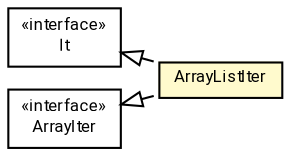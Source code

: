#!/usr/local/bin/dot
#
# Class diagram 
# Generated by UMLGraph version R5_7_2-60-g0e99a6 (http://www.spinellis.gr/umlgraph/)
#

digraph G {
	graph [fontnames="svg"]
	edge [fontname="Roboto",fontsize=7,labelfontname="Roboto",labelfontsize=7,color="black"];
	node [fontname="Roboto",fontcolor="black",fontsize=8,shape=plaintext,margin=0,width=0,height=0];
	nodesep=0.15;
	ranksep=0.25;
	rankdir=LR;
	// de.lmu.ifi.dbs.elki.utilities.datastructures.iterator.It<O>
	c1615990 [label=<<table title="de.lmu.ifi.dbs.elki.utilities.datastructures.iterator.It" border="0" cellborder="1" cellspacing="0" cellpadding="2" href="It.html" target="_parent">
		<tr><td><table border="0" cellspacing="0" cellpadding="1">
		<tr><td align="center" balign="center"> &#171;interface&#187; </td></tr>
		<tr><td align="center" balign="center"> <font face="Roboto">It</font> </td></tr>
		</table></td></tr>
		</table>>, URL="It.html"];
	// de.lmu.ifi.dbs.elki.utilities.datastructures.iterator.ArrayIter
	c1615994 [label=<<table title="de.lmu.ifi.dbs.elki.utilities.datastructures.iterator.ArrayIter" border="0" cellborder="1" cellspacing="0" cellpadding="2" href="ArrayIter.html" target="_parent">
		<tr><td><table border="0" cellspacing="0" cellpadding="1">
		<tr><td align="center" balign="center"> &#171;interface&#187; </td></tr>
		<tr><td align="center" balign="center"> <font face="Roboto">ArrayIter</font> </td></tr>
		</table></td></tr>
		</table>>, URL="ArrayIter.html"];
	// de.lmu.ifi.dbs.elki.utilities.datastructures.iterator.ArrayListIter<O>
	c1615996 [label=<<table title="de.lmu.ifi.dbs.elki.utilities.datastructures.iterator.ArrayListIter" border="0" cellborder="1" cellspacing="0" cellpadding="2" bgcolor="lemonChiffon" href="ArrayListIter.html" target="_parent">
		<tr><td><table border="0" cellspacing="0" cellpadding="1">
		<tr><td align="center" balign="center"> <font face="Roboto">ArrayListIter</font> </td></tr>
		</table></td></tr>
		</table>>, URL="ArrayListIter.html"];
	// de.lmu.ifi.dbs.elki.utilities.datastructures.iterator.ArrayListIter<O> implements de.lmu.ifi.dbs.elki.utilities.datastructures.iterator.ArrayIter
	c1615994 -> c1615996 [arrowtail=empty,style=dashed,dir=back,weight=9];
	// de.lmu.ifi.dbs.elki.utilities.datastructures.iterator.ArrayListIter<O> implements de.lmu.ifi.dbs.elki.utilities.datastructures.iterator.It<O>
	c1615990 -> c1615996 [arrowtail=empty,style=dashed,dir=back,weight=9];
}

